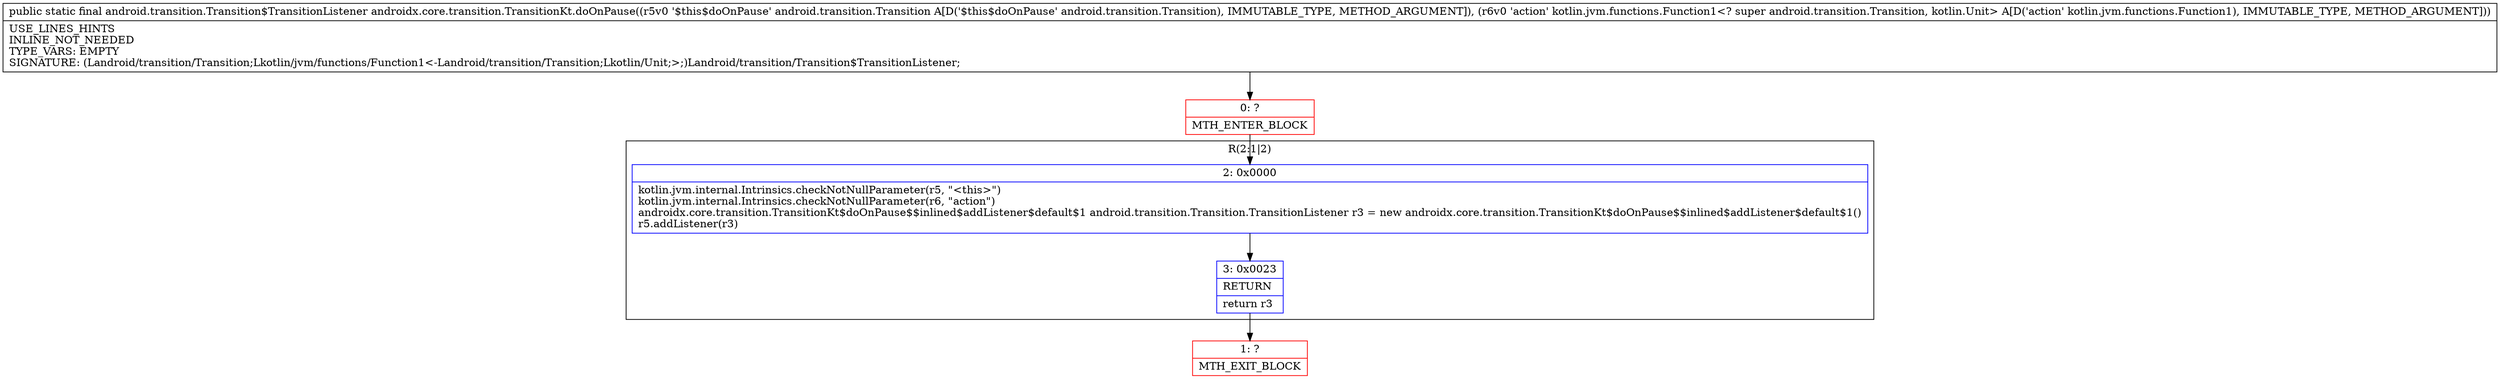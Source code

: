 digraph "CFG forandroidx.core.transition.TransitionKt.doOnPause(Landroid\/transition\/Transition;Lkotlin\/jvm\/functions\/Function1;)Landroid\/transition\/Transition$TransitionListener;" {
subgraph cluster_Region_797976085 {
label = "R(2:1|2)";
node [shape=record,color=blue];
Node_2 [shape=record,label="{2\:\ 0x0000|kotlin.jvm.internal.Intrinsics.checkNotNullParameter(r5, \"\<this\>\")\lkotlin.jvm.internal.Intrinsics.checkNotNullParameter(r6, \"action\")\landroidx.core.transition.TransitionKt$doOnPause$$inlined$addListener$default$1 android.transition.Transition.TransitionListener r3 = new androidx.core.transition.TransitionKt$doOnPause$$inlined$addListener$default$1()\lr5.addListener(r3)\l}"];
Node_3 [shape=record,label="{3\:\ 0x0023|RETURN\l|return r3\l}"];
}
Node_0 [shape=record,color=red,label="{0\:\ ?|MTH_ENTER_BLOCK\l}"];
Node_1 [shape=record,color=red,label="{1\:\ ?|MTH_EXIT_BLOCK\l}"];
MethodNode[shape=record,label="{public static final android.transition.Transition$TransitionListener androidx.core.transition.TransitionKt.doOnPause((r5v0 '$this$doOnPause' android.transition.Transition A[D('$this$doOnPause' android.transition.Transition), IMMUTABLE_TYPE, METHOD_ARGUMENT]), (r6v0 'action' kotlin.jvm.functions.Function1\<? super android.transition.Transition, kotlin.Unit\> A[D('action' kotlin.jvm.functions.Function1), IMMUTABLE_TYPE, METHOD_ARGUMENT]))  | USE_LINES_HINTS\lINLINE_NOT_NEEDED\lTYPE_VARS: EMPTY\lSIGNATURE: (Landroid\/transition\/Transition;Lkotlin\/jvm\/functions\/Function1\<\-Landroid\/transition\/Transition;Lkotlin\/Unit;\>;)Landroid\/transition\/Transition$TransitionListener;\l}"];
MethodNode -> Node_0;Node_2 -> Node_3;
Node_3 -> Node_1;
Node_0 -> Node_2;
}

